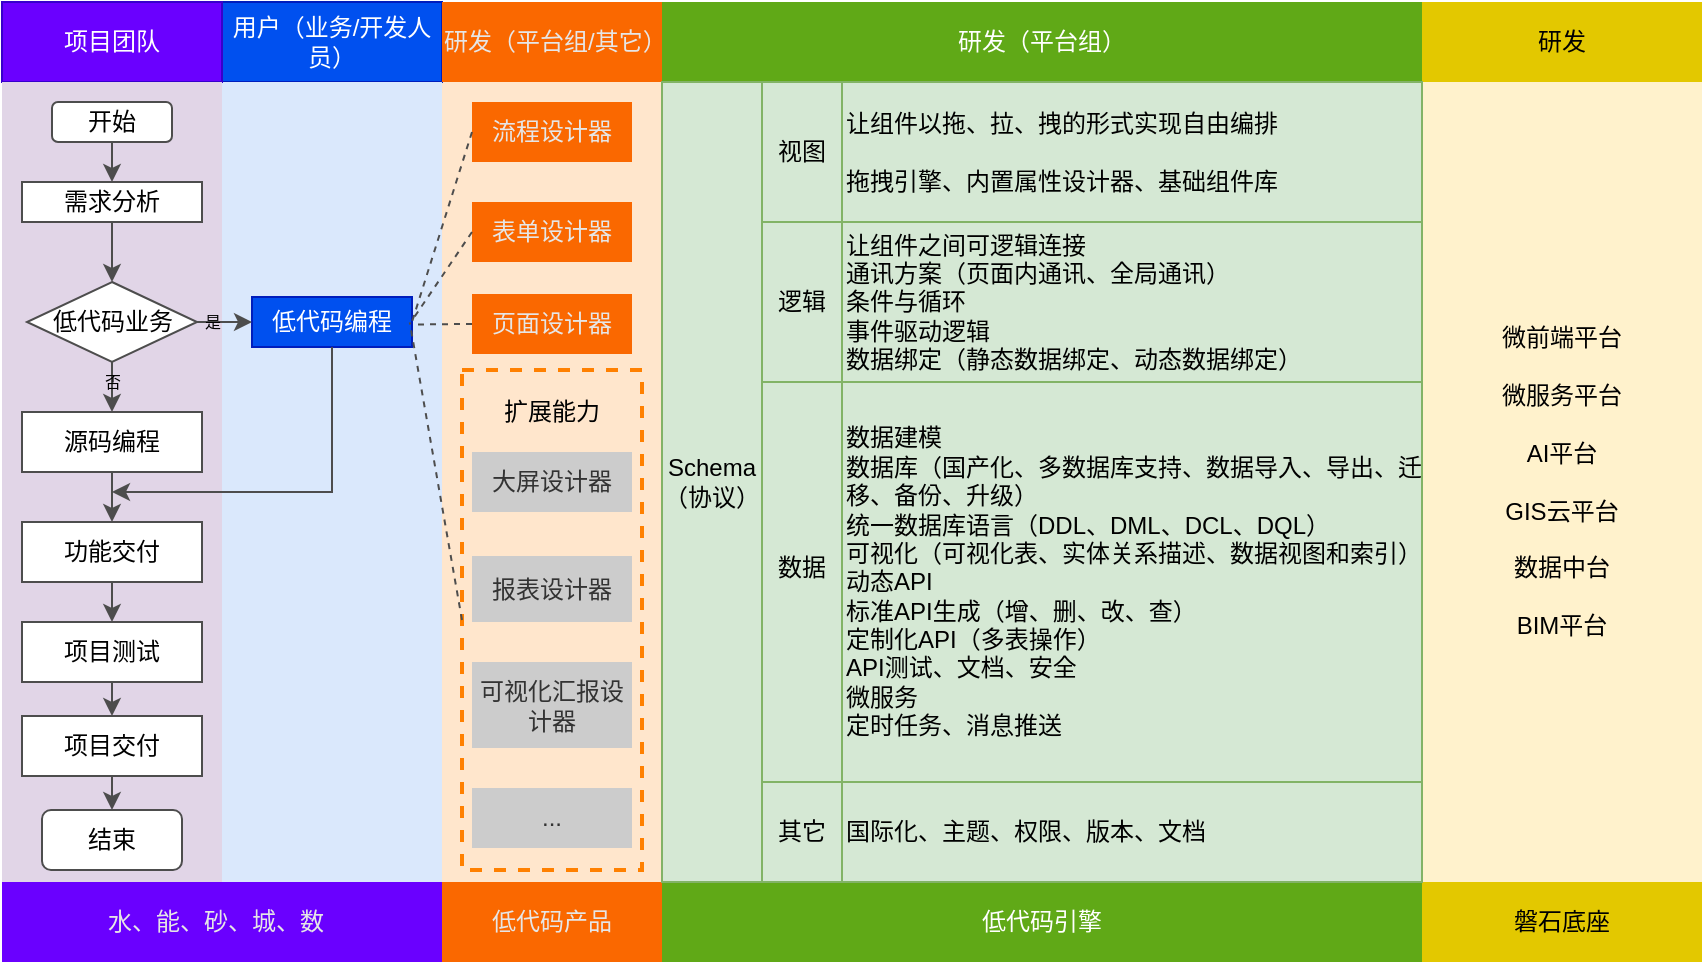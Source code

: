 <mxfile version="24.2.3" type="github">
  <diagram name="第 1 页" id="ji11t7zjMDZuTKzRz6_U">
    <mxGraphModel dx="2401" dy="866" grid="1" gridSize="10" guides="1" tooltips="1" connect="1" arrows="1" fold="1" page="1" pageScale="1" pageWidth="827" pageHeight="1169" math="0" shadow="0">
      <root>
        <mxCell id="0" />
        <mxCell id="1" parent="0" />
        <mxCell id="Uosc3sd0xL7aGzGoplJn-10" value="" style="rounded=0;whiteSpace=wrap;html=1;fillColor=#ffe6cc;strokeColor=none;" vertex="1" parent="1">
          <mxGeometry x="190" y="120" width="110" height="400" as="geometry" />
        </mxCell>
        <mxCell id="Uosc3sd0xL7aGzGoplJn-77" value="" style="rounded=0;whiteSpace=wrap;html=1;fillColor=none;dashed=1;strokeColor=#FF8000;strokeWidth=2;" vertex="1" parent="1">
          <mxGeometry x="200" y="264" width="90" height="250" as="geometry" />
        </mxCell>
        <mxCell id="Uosc3sd0xL7aGzGoplJn-5" value="研发（平台组）" style="rounded=0;whiteSpace=wrap;html=1;align=center;fillColor=#60a917;fontColor=#ffffff;strokeColor=none;" vertex="1" parent="1">
          <mxGeometry x="300" y="80" width="380" height="40" as="geometry" />
        </mxCell>
        <mxCell id="Uosc3sd0xL7aGzGoplJn-6" value="用户（业务/开发人员）" style="rounded=0;whiteSpace=wrap;html=1;fillColor=#0050ef;fontColor=#ffffff;strokeColor=#001DBC;" vertex="1" parent="1">
          <mxGeometry x="80" y="80" width="110" height="40" as="geometry" />
        </mxCell>
        <mxCell id="Uosc3sd0xL7aGzGoplJn-7" value="研发（平台组/其它）" style="rounded=0;whiteSpace=wrap;html=1;fillColor=#fa6800;strokeColor=none;fontColor=#E6E6E6;" vertex="1" parent="1">
          <mxGeometry x="190" y="80" width="110" height="40" as="geometry" />
        </mxCell>
        <mxCell id="Uosc3sd0xL7aGzGoplJn-8" value="" style="rounded=0;whiteSpace=wrap;html=1;fillColor=#dae8fc;strokeColor=none;" vertex="1" parent="1">
          <mxGeometry x="80" y="120" width="110" height="400" as="geometry" />
        </mxCell>
        <mxCell id="Uosc3sd0xL7aGzGoplJn-17" value="项目团队" style="rounded=0;whiteSpace=wrap;html=1;fillColor=#6a00ff;strokeColor=#3700CC;fontColor=#ffffff;" vertex="1" parent="1">
          <mxGeometry x="-30" y="80" width="110" height="40" as="geometry" />
        </mxCell>
        <mxCell id="Uosc3sd0xL7aGzGoplJn-18" value="" style="rounded=0;whiteSpace=wrap;html=1;fillColor=#e1d5e7;strokeColor=none;" vertex="1" parent="1">
          <mxGeometry x="-30" y="120" width="110" height="400" as="geometry" />
        </mxCell>
        <mxCell id="Uosc3sd0xL7aGzGoplJn-19" value="开始" style="rounded=1;whiteSpace=wrap;html=1;strokeColor=#4D4D4D;" vertex="1" parent="1">
          <mxGeometry x="-5" y="130" width="60" height="20" as="geometry" />
        </mxCell>
        <mxCell id="Uosc3sd0xL7aGzGoplJn-20" value="低代码业务" style="rhombus;whiteSpace=wrap;html=1;strokeColor=#4D4D4D;" vertex="1" parent="1">
          <mxGeometry x="-17.5" y="220" width="85" height="40" as="geometry" />
        </mxCell>
        <mxCell id="Uosc3sd0xL7aGzGoplJn-21" value="需求分析" style="rounded=0;whiteSpace=wrap;html=1;strokeColor=#4D4D4D;" vertex="1" parent="1">
          <mxGeometry x="-20" y="170" width="90" height="20" as="geometry" />
        </mxCell>
        <mxCell id="Uosc3sd0xL7aGzGoplJn-22" value="结束" style="rounded=1;whiteSpace=wrap;html=1;strokeColor=#4D4D4D;" vertex="1" parent="1">
          <mxGeometry x="-10" y="484" width="70" height="30" as="geometry" />
        </mxCell>
        <mxCell id="Uosc3sd0xL7aGzGoplJn-23" value="项目测试" style="rounded=0;whiteSpace=wrap;html=1;strokeColor=#4D4D4D;" vertex="1" parent="1">
          <mxGeometry x="-20" y="390" width="90" height="30" as="geometry" />
        </mxCell>
        <mxCell id="Uosc3sd0xL7aGzGoplJn-25" value="源码编程" style="rounded=0;whiteSpace=wrap;html=1;strokeColor=#4D4D4D;" vertex="1" parent="1">
          <mxGeometry x="-20" y="285" width="90" height="30" as="geometry" />
        </mxCell>
        <mxCell id="Uosc3sd0xL7aGzGoplJn-26" value="项目交付" style="rounded=0;whiteSpace=wrap;html=1;strokeColor=#4D4D4D;" vertex="1" parent="1">
          <mxGeometry x="-20" y="437" width="90" height="30" as="geometry" />
        </mxCell>
        <mxCell id="Uosc3sd0xL7aGzGoplJn-32" value="" style="endArrow=classic;html=1;rounded=0;exitX=0.5;exitY=1;exitDx=0;exitDy=0;strokeColor=#4D4D4D;" edge="1" parent="1" source="Uosc3sd0xL7aGzGoplJn-19" target="Uosc3sd0xL7aGzGoplJn-21">
          <mxGeometry width="50" height="50" relative="1" as="geometry">
            <mxPoint x="220" y="270" as="sourcePoint" />
            <mxPoint x="270" y="220" as="targetPoint" />
          </mxGeometry>
        </mxCell>
        <mxCell id="Uosc3sd0xL7aGzGoplJn-33" value="" style="endArrow=classic;html=1;rounded=0;exitX=0.5;exitY=1;exitDx=0;exitDy=0;entryX=0.5;entryY=0;entryDx=0;entryDy=0;strokeColor=#4D4D4D;" edge="1" parent="1" source="Uosc3sd0xL7aGzGoplJn-21" target="Uosc3sd0xL7aGzGoplJn-20">
          <mxGeometry width="50" height="50" relative="1" as="geometry">
            <mxPoint x="24.76" y="210" as="sourcePoint" />
            <mxPoint x="24.76" y="230" as="targetPoint" />
          </mxGeometry>
        </mxCell>
        <mxCell id="Uosc3sd0xL7aGzGoplJn-34" value="" style="endArrow=classic;html=1;rounded=0;exitX=0.5;exitY=1;exitDx=0;exitDy=0;strokeColor=#4D4D4D;" edge="1" parent="1" source="Uosc3sd0xL7aGzGoplJn-20" target="Uosc3sd0xL7aGzGoplJn-25">
          <mxGeometry width="50" height="50" relative="1" as="geometry">
            <mxPoint x="35" y="220" as="sourcePoint" />
            <mxPoint x="35" y="240" as="targetPoint" />
          </mxGeometry>
        </mxCell>
        <mxCell id="Uosc3sd0xL7aGzGoplJn-47" value="否" style="edgeLabel;html=1;align=center;verticalAlign=middle;resizable=0;points=[];labelBackgroundColor=none;fontSize=8;" vertex="1" connectable="0" parent="Uosc3sd0xL7aGzGoplJn-34">
          <mxGeometry x="-0.22" relative="1" as="geometry">
            <mxPoint as="offset" />
          </mxGeometry>
        </mxCell>
        <mxCell id="Uosc3sd0xL7aGzGoplJn-35" value="" style="endArrow=classic;html=1;rounded=0;exitX=0.5;exitY=1;exitDx=0;exitDy=0;entryX=0.5;entryY=0;entryDx=0;entryDy=0;strokeColor=#4D4D4D;" edge="1" parent="1" source="Uosc3sd0xL7aGzGoplJn-25" target="Uosc3sd0xL7aGzGoplJn-38">
          <mxGeometry width="50" height="50" relative="1" as="geometry">
            <mxPoint x="35" y="290" as="sourcePoint" />
            <mxPoint x="35" y="320" as="targetPoint" />
          </mxGeometry>
        </mxCell>
        <mxCell id="Uosc3sd0xL7aGzGoplJn-36" value="" style="endArrow=classic;html=1;rounded=0;exitX=0.5;exitY=1;exitDx=0;exitDy=0;entryX=0.5;entryY=0;entryDx=0;entryDy=0;strokeColor=#4D4D4D;" edge="1" parent="1" source="Uosc3sd0xL7aGzGoplJn-23" target="Uosc3sd0xL7aGzGoplJn-26">
          <mxGeometry width="50" height="50" relative="1" as="geometry">
            <mxPoint x="35" y="350" as="sourcePoint" />
            <mxPoint x="35" y="380" as="targetPoint" />
          </mxGeometry>
        </mxCell>
        <mxCell id="Uosc3sd0xL7aGzGoplJn-37" value="" style="endArrow=classic;html=1;rounded=0;exitX=0.5;exitY=1;exitDx=0;exitDy=0;entryX=0.5;entryY=0;entryDx=0;entryDy=0;strokeColor=#4D4D4D;" edge="1" parent="1" source="Uosc3sd0xL7aGzGoplJn-26" target="Uosc3sd0xL7aGzGoplJn-22">
          <mxGeometry width="50" height="50" relative="1" as="geometry">
            <mxPoint x="35" y="410" as="sourcePoint" />
            <mxPoint x="35" y="430" as="targetPoint" />
          </mxGeometry>
        </mxCell>
        <mxCell id="Uosc3sd0xL7aGzGoplJn-38" value="功能交付" style="rounded=0;whiteSpace=wrap;html=1;strokeColor=#4D4D4D;" vertex="1" parent="1">
          <mxGeometry x="-20" y="340" width="90" height="30" as="geometry" />
        </mxCell>
        <mxCell id="Uosc3sd0xL7aGzGoplJn-39" value="" style="endArrow=classic;html=1;rounded=0;exitX=0.5;exitY=1;exitDx=0;exitDy=0;entryX=0.5;entryY=0;entryDx=0;entryDy=0;strokeColor=#4D4D4D;" edge="1" parent="1" source="Uosc3sd0xL7aGzGoplJn-38" target="Uosc3sd0xL7aGzGoplJn-23">
          <mxGeometry width="50" height="50" relative="1" as="geometry">
            <mxPoint x="24.76" y="370" as="sourcePoint" />
            <mxPoint x="24.76" y="387" as="targetPoint" />
          </mxGeometry>
        </mxCell>
        <mxCell id="Uosc3sd0xL7aGzGoplJn-41" value="低代码编程" style="rounded=0;whiteSpace=wrap;html=1;fillColor=#0050ef;fontColor=#ffffff;strokeColor=#001DBC;" vertex="1" parent="1">
          <mxGeometry x="95" y="227.5" width="80" height="25" as="geometry" />
        </mxCell>
        <mxCell id="Uosc3sd0xL7aGzGoplJn-42" value="" style="endArrow=classic;html=1;rounded=0;exitX=0.5;exitY=1;exitDx=0;exitDy=0;strokeColor=#4D4D4D;" edge="1" parent="1" source="Uosc3sd0xL7aGzGoplJn-41">
          <mxGeometry width="50" height="50" relative="1" as="geometry">
            <mxPoint x="135" y="270" as="sourcePoint" />
            <mxPoint x="25" y="325" as="targetPoint" />
            <Array as="points">
              <mxPoint x="135" y="325" />
            </Array>
          </mxGeometry>
        </mxCell>
        <mxCell id="Uosc3sd0xL7aGzGoplJn-45" value="" style="endArrow=classic;html=1;rounded=0;entryX=0;entryY=0.5;entryDx=0;entryDy=0;exitX=1;exitY=0.5;exitDx=0;exitDy=0;strokeColor=#4D4D4D;" edge="1" parent="1" source="Uosc3sd0xL7aGzGoplJn-20" target="Uosc3sd0xL7aGzGoplJn-41">
          <mxGeometry width="50" height="50" relative="1" as="geometry">
            <mxPoint x="35" y="220" as="sourcePoint" />
            <mxPoint x="35" y="240" as="targetPoint" />
          </mxGeometry>
        </mxCell>
        <mxCell id="Uosc3sd0xL7aGzGoplJn-46" value="是" style="edgeLabel;html=1;align=center;verticalAlign=middle;resizable=0;points=[];labelBackgroundColor=none;fontSize=8;" vertex="1" connectable="0" parent="Uosc3sd0xL7aGzGoplJn-45">
          <mxGeometry x="-0.455" relative="1" as="geometry">
            <mxPoint as="offset" />
          </mxGeometry>
        </mxCell>
        <mxCell id="Uosc3sd0xL7aGzGoplJn-54" value="流程设计器" style="rounded=0;whiteSpace=wrap;html=1;fillColor=#fa6800;fontColor=#E6E6E6;strokeColor=none;" vertex="1" parent="1">
          <mxGeometry x="205" y="130" width="80" height="30" as="geometry" />
        </mxCell>
        <mxCell id="Uosc3sd0xL7aGzGoplJn-55" value="表单设计器" style="rounded=0;whiteSpace=wrap;html=1;fillColor=#fa6800;fontColor=#E6E6E6;strokeColor=none;" vertex="1" parent="1">
          <mxGeometry x="205" y="180" width="80" height="30" as="geometry" />
        </mxCell>
        <mxCell id="Uosc3sd0xL7aGzGoplJn-56" value="页面设计器" style="rounded=0;whiteSpace=wrap;html=1;fillColor=#fa6800;fontColor=#E6E6E6;strokeColor=none;" vertex="1" parent="1">
          <mxGeometry x="205" y="226" width="80" height="30" as="geometry" />
        </mxCell>
        <mxCell id="Uosc3sd0xL7aGzGoplJn-57" value="报表设计器" style="rounded=0;whiteSpace=wrap;html=1;fillColor=#CCCCCC;fontColor=#333333;strokeColor=none;" vertex="1" parent="1">
          <mxGeometry x="205" y="357" width="80" height="33" as="geometry" />
        </mxCell>
        <mxCell id="Uosc3sd0xL7aGzGoplJn-58" value="大屏设计器" style="rounded=0;whiteSpace=wrap;html=1;fillColor=#CCCCCC;fontColor=#333333;strokeColor=none;" vertex="1" parent="1">
          <mxGeometry x="205" y="305" width="80" height="30" as="geometry" />
        </mxCell>
        <mxCell id="Uosc3sd0xL7aGzGoplJn-59" value="可视化汇报设计器" style="rounded=0;whiteSpace=wrap;html=1;fillColor=#CCCCCC;fontColor=#333333;strokeColor=none;" vertex="1" parent="1">
          <mxGeometry x="205" y="410" width="80" height="43" as="geometry" />
        </mxCell>
        <mxCell id="Uosc3sd0xL7aGzGoplJn-60" value="..." style="rounded=0;whiteSpace=wrap;html=1;fillColor=#CCCCCC;fontColor=#333333;strokeColor=none;" vertex="1" parent="1">
          <mxGeometry x="205" y="473" width="80" height="30" as="geometry" />
        </mxCell>
        <mxCell id="Uosc3sd0xL7aGzGoplJn-62" value="" style="rounded=0;whiteSpace=wrap;html=1;strokeColor=none;fillColor=#6a00ff;fontColor=#ffffff;" vertex="1" parent="1">
          <mxGeometry x="-30" y="520" width="710" height="40" as="geometry" />
        </mxCell>
        <mxCell id="Uosc3sd0xL7aGzGoplJn-63" value="低代码产品" style="rounded=0;whiteSpace=wrap;html=1;fillColor=#fa6800;fontColor=#E6E6E6;strokeColor=none;" vertex="1" parent="1">
          <mxGeometry x="190" y="520" width="110" height="40" as="geometry" />
        </mxCell>
        <mxCell id="Uosc3sd0xL7aGzGoplJn-64" value="低代码引擎" style="rounded=0;whiteSpace=wrap;html=1;fillColor=#60a917;fontColor=#ffffff;strokeColor=none;" vertex="1" parent="1">
          <mxGeometry x="300" y="520" width="380" height="40" as="geometry" />
        </mxCell>
        <mxCell id="Uosc3sd0xL7aGzGoplJn-66" value="磐石底座" style="rounded=0;whiteSpace=wrap;html=1;fillColor=#e3c800;strokeColor=none;fontColor=#000000;" vertex="1" parent="1">
          <mxGeometry x="680" y="520" width="140" height="40" as="geometry" />
        </mxCell>
        <mxCell id="Uosc3sd0xL7aGzGoplJn-67" value="微前端平台&lt;div&gt;&lt;br&gt;&lt;div&gt;微服务平台&lt;/div&gt;&lt;div&gt;&lt;br&gt;&lt;/div&gt;&lt;div&gt;AI平台&lt;/div&gt;&lt;div&gt;&lt;br&gt;&lt;/div&gt;&lt;div&gt;GIS云平台&lt;/div&gt;&lt;div&gt;&lt;br&gt;&lt;/div&gt;&lt;div&gt;数据中台&lt;/div&gt;&lt;div&gt;&lt;br&gt;&lt;/div&gt;&lt;div&gt;BIM平台&lt;/div&gt;&lt;/div&gt;" style="rounded=0;whiteSpace=wrap;html=1;fillColor=#fff2cc;strokeColor=none;" vertex="1" parent="1">
          <mxGeometry x="680" y="120" width="140" height="400" as="geometry" />
        </mxCell>
        <mxCell id="Uosc3sd0xL7aGzGoplJn-68" value="研发" style="rounded=0;whiteSpace=wrap;html=1;fillColor=#e3c800;strokeColor=none;fontColor=#000000;" vertex="1" parent="1">
          <mxGeometry x="680" y="80" width="140" height="40" as="geometry" />
        </mxCell>
        <mxCell id="Uosc3sd0xL7aGzGoplJn-69" value="&lt;div&gt;&lt;div&gt;Schema&lt;/div&gt;&lt;/div&gt;&lt;div&gt;（协议）&lt;/div&gt;" style="rounded=0;whiteSpace=wrap;html=1;fillColor=#d5e8d4;strokeColor=#82b366;" vertex="1" parent="1">
          <mxGeometry x="300" y="120" width="50" height="400" as="geometry" />
        </mxCell>
        <mxCell id="Uosc3sd0xL7aGzGoplJn-74" value="视图" style="rounded=0;whiteSpace=wrap;html=1;fillColor=#d5e8d4;strokeColor=#82b366;" vertex="1" parent="1">
          <mxGeometry x="350" y="120" width="40" height="70" as="geometry" />
        </mxCell>
        <mxCell id="Uosc3sd0xL7aGzGoplJn-75" value="逻辑" style="rounded=0;whiteSpace=wrap;html=1;fillColor=#d5e8d4;strokeColor=#82b366;" vertex="1" parent="1">
          <mxGeometry x="350" y="190" width="40" height="80" as="geometry" />
        </mxCell>
        <mxCell id="Uosc3sd0xL7aGzGoplJn-76" value="数据&lt;div&gt;&lt;br&gt;&lt;/div&gt;" style="rounded=0;whiteSpace=wrap;html=1;fillColor=#d5e8d4;strokeColor=#82b366;" vertex="1" parent="1">
          <mxGeometry x="350" y="270" width="40" height="200" as="geometry" />
        </mxCell>
        <mxCell id="Uosc3sd0xL7aGzGoplJn-79" value="扩展能力" style="text;html=1;align=center;verticalAlign=middle;whiteSpace=wrap;rounded=0;" vertex="1" parent="1">
          <mxGeometry x="215" y="270" width="60" height="30" as="geometry" />
        </mxCell>
        <mxCell id="Uosc3sd0xL7aGzGoplJn-84" value="&lt;div style=&quot;&quot;&gt;&lt;div&gt;让组件之间可逻辑连接&lt;/div&gt;&lt;/div&gt;&lt;div style=&quot;&quot;&gt;&lt;span style=&quot;background-color: initial;&quot;&gt;通讯方案（页面内通讯、全局通讯）&lt;/span&gt;&lt;/div&gt;&lt;div style=&quot;&quot;&gt;条件与循环&lt;/div&gt;&lt;div style=&quot;&quot;&gt;事件驱动逻辑&lt;/div&gt;&lt;div style=&quot;&quot;&gt;数据绑定（静态数据绑定、动态数据绑定）&lt;/div&gt;" style="text;html=1;align=left;verticalAlign=middle;whiteSpace=wrap;rounded=0;fillColor=#d5e8d4;strokeColor=#82b366;" vertex="1" parent="1">
          <mxGeometry x="390" y="190" width="290" height="80" as="geometry" />
        </mxCell>
        <mxCell id="Uosc3sd0xL7aGzGoplJn-85" value="" style="endArrow=none;dashed=1;html=1;rounded=0;entryX=1;entryY=0.5;entryDx=0;entryDy=0;exitX=0;exitY=0.5;exitDx=0;exitDy=0;strokeColor=#4D4D4D;" edge="1" parent="1" source="Uosc3sd0xL7aGzGoplJn-54" target="Uosc3sd0xL7aGzGoplJn-41">
          <mxGeometry width="50" height="50" relative="1" as="geometry">
            <mxPoint x="330" y="330" as="sourcePoint" />
            <mxPoint x="380" y="280" as="targetPoint" />
          </mxGeometry>
        </mxCell>
        <mxCell id="Uosc3sd0xL7aGzGoplJn-86" value="" style="endArrow=none;dashed=1;html=1;rounded=0;exitX=0;exitY=0.5;exitDx=0;exitDy=0;entryX=1.009;entryY=0.428;entryDx=0;entryDy=0;entryPerimeter=0;strokeColor=#4D4D4D;" edge="1" parent="1" source="Uosc3sd0xL7aGzGoplJn-55" target="Uosc3sd0xL7aGzGoplJn-41">
          <mxGeometry width="50" height="50" relative="1" as="geometry">
            <mxPoint x="215" y="155" as="sourcePoint" />
            <mxPoint x="170" y="240" as="targetPoint" />
          </mxGeometry>
        </mxCell>
        <mxCell id="Uosc3sd0xL7aGzGoplJn-87" value="" style="endArrow=none;dashed=1;html=1;rounded=0;exitX=0;exitY=0.5;exitDx=0;exitDy=0;entryX=1;entryY=0.5;entryDx=0;entryDy=0;strokeColor=#4D4D4D;" edge="1" parent="1" source="Uosc3sd0xL7aGzGoplJn-56">
          <mxGeometry width="50" height="50" relative="1" as="geometry">
            <mxPoint x="205" y="238.75" as="sourcePoint" />
            <mxPoint x="175" y="241.25" as="targetPoint" />
            <Array as="points">
              <mxPoint x="201" y="241.01" />
            </Array>
          </mxGeometry>
        </mxCell>
        <mxCell id="Uosc3sd0xL7aGzGoplJn-88" value="" style="endArrow=none;dashed=1;html=1;rounded=0;exitX=0;exitY=0.5;exitDx=0;exitDy=0;entryX=0.986;entryY=0.507;entryDx=0;entryDy=0;entryPerimeter=0;strokeColor=#4D4D4D;" edge="1" parent="1" source="Uosc3sd0xL7aGzGoplJn-77" target="Uosc3sd0xL7aGzGoplJn-41">
          <mxGeometry width="50" height="50" relative="1" as="geometry">
            <mxPoint x="214" y="250" as="sourcePoint" />
            <mxPoint x="180" y="240" as="targetPoint" />
          </mxGeometry>
        </mxCell>
        <mxCell id="Uosc3sd0xL7aGzGoplJn-91" value="让组件以拖、拉、拽的形式实现自由编排&lt;div&gt;&lt;br&gt;&lt;div&gt;拖拽引擎、内置属性设计器、基础组件库&lt;/div&gt;&lt;/div&gt;" style="text;html=1;align=left;verticalAlign=middle;whiteSpace=wrap;rounded=0;fillColor=#d5e8d4;strokeColor=#82b366;" vertex="1" parent="1">
          <mxGeometry x="390" y="120" width="290" height="70" as="geometry" />
        </mxCell>
        <mxCell id="Uosc3sd0xL7aGzGoplJn-92" value="其它" style="rounded=0;whiteSpace=wrap;html=1;fillColor=#d5e8d4;strokeColor=#82b366;" vertex="1" parent="1">
          <mxGeometry x="350" y="470" width="40" height="50" as="geometry" />
        </mxCell>
        <mxCell id="Uosc3sd0xL7aGzGoplJn-93" value="国际化、主题、权限、版本、文档" style="text;html=1;align=left;verticalAlign=middle;whiteSpace=wrap;rounded=0;fillColor=#d5e8d4;strokeColor=#82b366;" vertex="1" parent="1">
          <mxGeometry x="390" y="470" width="290" height="50" as="geometry" />
        </mxCell>
        <mxCell id="Uosc3sd0xL7aGzGoplJn-94" value="水、能、砂、城、数" style="text;html=1;align=center;verticalAlign=middle;whiteSpace=wrap;rounded=0;fontColor=#E6E6E6;" vertex="1" parent="1">
          <mxGeometry x="-17.5" y="525" width="187.5" height="30" as="geometry" />
        </mxCell>
        <mxCell id="Uosc3sd0xL7aGzGoplJn-96" value="&lt;span style=&quot;&quot;&gt;数据建模&lt;/span&gt;&lt;div style=&quot;&quot;&gt;数据库（国产化、多数据库支持、数据导入、导出、迁移、备份、升级）&lt;/div&gt;&lt;div style=&quot;&quot;&gt;统一数据库语言（DDL、DML、DCL、DQL）&lt;/div&gt;&lt;div style=&quot;&quot;&gt;可视化（可视化表、实体关系描述、数据视图和索引）&lt;/div&gt;&lt;div style=&quot;&quot;&gt;动态API&lt;/div&gt;&lt;div style=&quot;&quot;&gt;标准API生成（增、删、改、查）&lt;/div&gt;&lt;div style=&quot;&quot;&gt;定制化API（多表操作）&lt;/div&gt;&lt;div style=&quot;&quot;&gt;API测试、文档、安全&lt;/div&gt;&lt;div style=&quot;&quot;&gt;微服务&lt;/div&gt;&lt;div style=&quot;&quot;&gt;定时任务、消息推送&lt;/div&gt;" style="text;html=1;align=left;verticalAlign=middle;whiteSpace=wrap;rounded=0;fillColor=#d5e8d4;strokeColor=#82b366;" vertex="1" parent="1">
          <mxGeometry x="390" y="270" width="290" height="200" as="geometry" />
        </mxCell>
      </root>
    </mxGraphModel>
  </diagram>
</mxfile>
